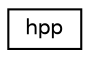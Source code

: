 digraph "Graphical Class Hierarchy"
{
 // LATEX_PDF_SIZE
  edge [fontname="Helvetica",fontsize="10",labelfontname="Helvetica",labelfontsize="10"];
  node [fontname="Helvetica",fontsize="10",shape=record];
  rankdir="LR";
  Node0 [label="hpp",height=0.2,width=0.4,color="black", fillcolor="white", style="filled",URL="$classCDiscAdjMultizoneDriver_1_1hpp.html",tooltip="Class for driving adjoint multi-zone problems."];
}
